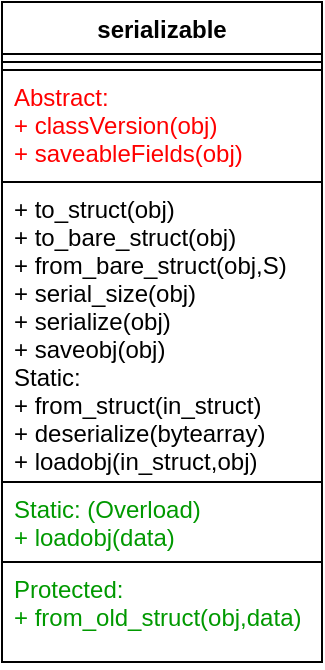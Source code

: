 <mxfile version="13.9.9" type="device" pages="2"><diagram id="hVGIsCCBAUi8rcGVkvlB" name="serializable_main_interface"><mxGraphModel dx="1086" dy="966" grid="1" gridSize="10" guides="1" tooltips="1" connect="1" arrows="1" fold="1" page="1" pageScale="1" pageWidth="827" pageHeight="1169" math="0" shadow="0"><root><mxCell id="0"/><mxCell id="1" parent="0"/><mxCell id="jufyEJkf2bV0eigFqLfv-1" value="serializable" style="swimlane;fontStyle=1;align=center;verticalAlign=top;childLayout=stackLayout;horizontal=1;startSize=26;horizontalStack=0;resizeParent=1;resizeParentMax=0;resizeLast=0;collapsible=1;marginBottom=0;" parent="1" vertex="1"><mxGeometry x="290" y="150" width="160" height="330" as="geometry"/></mxCell><mxCell id="jufyEJkf2bV0eigFqLfv-3" value="" style="line;strokeWidth=1;fillColor=none;align=left;verticalAlign=middle;spacingTop=-1;spacingLeft=3;spacingRight=3;rotatable=0;labelPosition=right;points=[];portConstraint=eastwest;" parent="jufyEJkf2bV0eigFqLfv-1" vertex="1"><mxGeometry y="26" width="160" height="8" as="geometry"/></mxCell><mxCell id="jufyEJkf2bV0eigFqLfv-4" value="Abstract:&#10;+ classVersion(obj)&#10;+ saveableFields(obj)" style="text;fillColor=none;align=left;verticalAlign=top;spacingLeft=4;spacingRight=4;overflow=hidden;rotatable=0;points=[[0,0.5],[1,0.5]];portConstraint=eastwest;fontColor=#FF0000;strokeColor=#000000;" parent="jufyEJkf2bV0eigFqLfv-1" vertex="1"><mxGeometry y="34" width="160" height="56" as="geometry"/></mxCell><mxCell id="jufyEJkf2bV0eigFqLfv-5" value="+ to_struct(obj)&#10;+ to_bare_struct(obj)&#10;+ from_bare_struct(obj,S)&#10;+ serial_size(obj)&#10;+ serialize(obj)&#10;+ saveobj(obj)&#10;Static:&#10;+ from_struct(in_struct)&#10;+ deserialize(bytearray)&#10;+ loadobj(in_struct,obj)&#10;" style="text;strokeColor=none;fillColor=none;align=left;verticalAlign=top;spacingLeft=4;spacingRight=4;overflow=hidden;rotatable=0;points=[[0,0.5],[1,0.5]];portConstraint=eastwest;" parent="jufyEJkf2bV0eigFqLfv-1" vertex="1"><mxGeometry y="90" width="160" height="150" as="geometry"/></mxCell><mxCell id="46JrcZrdIbwWB8fOZhfl-1" value="Static: (Overload)&#10;+ loadobj(data)" style="text;fillColor=none;align=left;verticalAlign=top;spacingLeft=4;spacingRight=4;overflow=hidden;rotatable=0;points=[[0,0.5],[1,0.5]];portConstraint=eastwest;strokeColor=#000000;fontColor=#009900;" parent="jufyEJkf2bV0eigFqLfv-1" vertex="1"><mxGeometry y="240" width="160" height="40" as="geometry"/></mxCell><mxCell id="jufyEJkf2bV0eigFqLfv-6" value="Protected:&#10;+ from_old_struct(obj,data)" style="text;fillColor=none;align=left;verticalAlign=top;spacingLeft=4;spacingRight=4;overflow=hidden;rotatable=0;points=[[0,0.5],[1,0.5]];portConstraint=eastwest;strokeColor=#000000;fontColor=#009900;" parent="jufyEJkf2bV0eigFqLfv-1" vertex="1"><mxGeometry y="280" width="160" height="50" as="geometry"/></mxCell></root></mxGraphModel></diagram><diagram id="SZCWUfRqAOtS9gO3MQe4" name="validation_interface"><mxGraphModel dx="1086" dy="966" grid="1" gridSize="10" guides="1" tooltips="1" connect="1" arrows="1" fold="1" page="1" pageScale="1" pageWidth="827" pageHeight="1169" math="0" shadow="0"><root><mxCell id="xcsRIAfFwUo-R5AWRCUw-0"/><mxCell id="xcsRIAfFwUo-R5AWRCUw-1" parent="xcsRIAfFwUo-R5AWRCUw-0"/><mxCell id="UO3qMr7rCS1awer6bpch-0" value="serializable" style="swimlane;fontStyle=1;align=center;verticalAlign=top;childLayout=stackLayout;horizontal=1;startSize=26;horizontalStack=0;resizeParent=1;resizeParentMax=0;resizeLast=0;collapsible=1;marginBottom=0;" parent="xcsRIAfFwUo-R5AWRCUw-1" vertex="1"><mxGeometry x="250" y="100" width="330" height="114" as="geometry"/></mxCell><mxCell id="UO3qMr7rCS1awer6bpch-1" value="properties(protected):&#10;+ do_check_combo_arg_ = true&#10;&#10;" style="text;strokeColor=none;fillColor=none;align=left;verticalAlign=top;spacingLeft=4;spacingRight=4;overflow=hidden;rotatable=0;points=[[0,0.5],[1,0.5]];portConstraint=eastwest;" parent="UO3qMr7rCS1awer6bpch-0" vertex="1"><mxGeometry y="26" width="330" height="44" as="geometry"/></mxCell><mxCell id="1W1MCz7g--mnRg_s2Gql-2" value="methods(public):&#10;+ [ok,mess,obj] = check_combo_arg(obj)&#10;&#10;" style="text;fillColor=none;align=left;verticalAlign=top;spacingLeft=4;spacingRight=4;overflow=hidden;rotatable=0;points=[[0,0.5],[1,0.5]];portConstraint=eastwest;strokeColor=#000000;" parent="UO3qMr7rCS1awer6bpch-0" vertex="1"><mxGeometry y="70" width="330" height="44" as="geometry"/></mxCell></root></mxGraphModel></diagram></mxfile>
